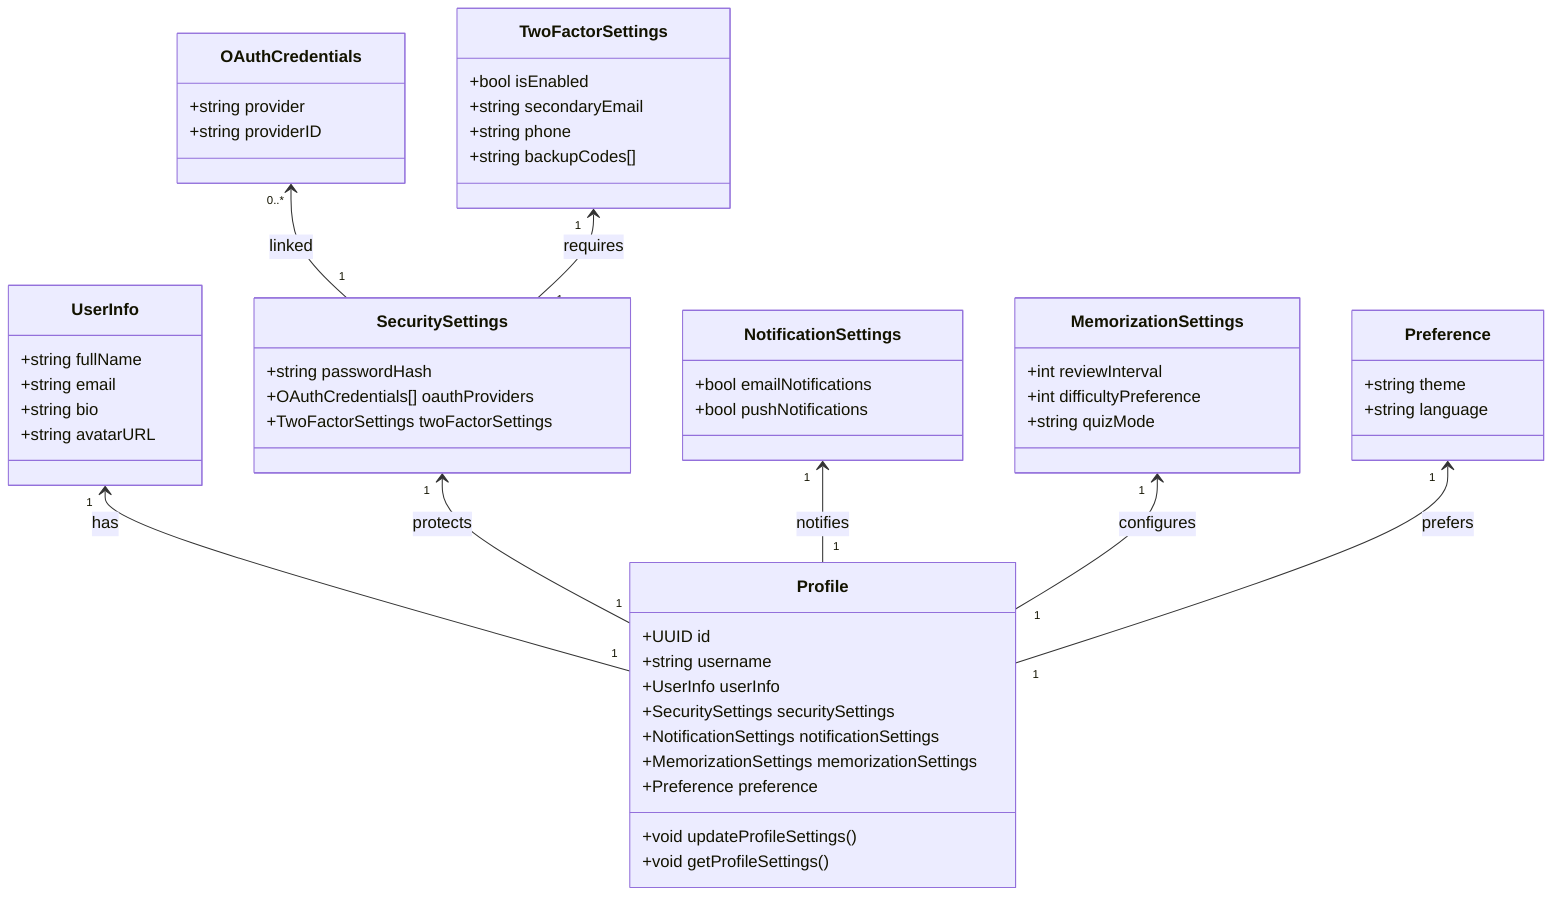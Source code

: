 classDiagram

    class Profile {
        +UUID id
        +string username
        +UserInfo userInfo
        +SecuritySettings securitySettings
        +NotificationSettings notificationSettings
        +MemorizationSettings memorizationSettings
        +Preference preference
        +void updateProfileSettings()
        +void getProfileSettings()
    }

    class UserInfo {
        +string fullName
        +string email
        +string bio
        +string avatarURL
    }

    class SecuritySettings {
        +string passwordHash
        +OAuthCredentials[] oauthProviders
        +TwoFactorSettings twoFactorSettings
    }

    class NotificationSettings {
        +bool emailNotifications
        +bool pushNotifications
    }

    class MemorizationSettings {
        +int reviewInterval
        +int difficultyPreference
        +string quizMode
    }

    class Preference {
        +string theme
        +string language
    }

    class OAuthCredentials {
        +string provider
        +string providerID
    }

    class TwoFactorSettings {
        +bool isEnabled
        +string secondaryEmail
        +string phone
        +string backupCodes[]
    }

    UserInfo "1" <-- "1" Profile : has
    SecuritySettings "1" <-- "1" Profile : protects
    NotificationSettings "1" <-- "1" Profile : notifies
    MemorizationSettings "1" <-- "1" Profile : configures
    Preference "1" <-- "1" Profile : prefers
    OAuthCredentials "0..*" <-- "1" SecuritySettings : linked
    TwoFactorSettings "1" <-- "1" SecuritySettings : requires